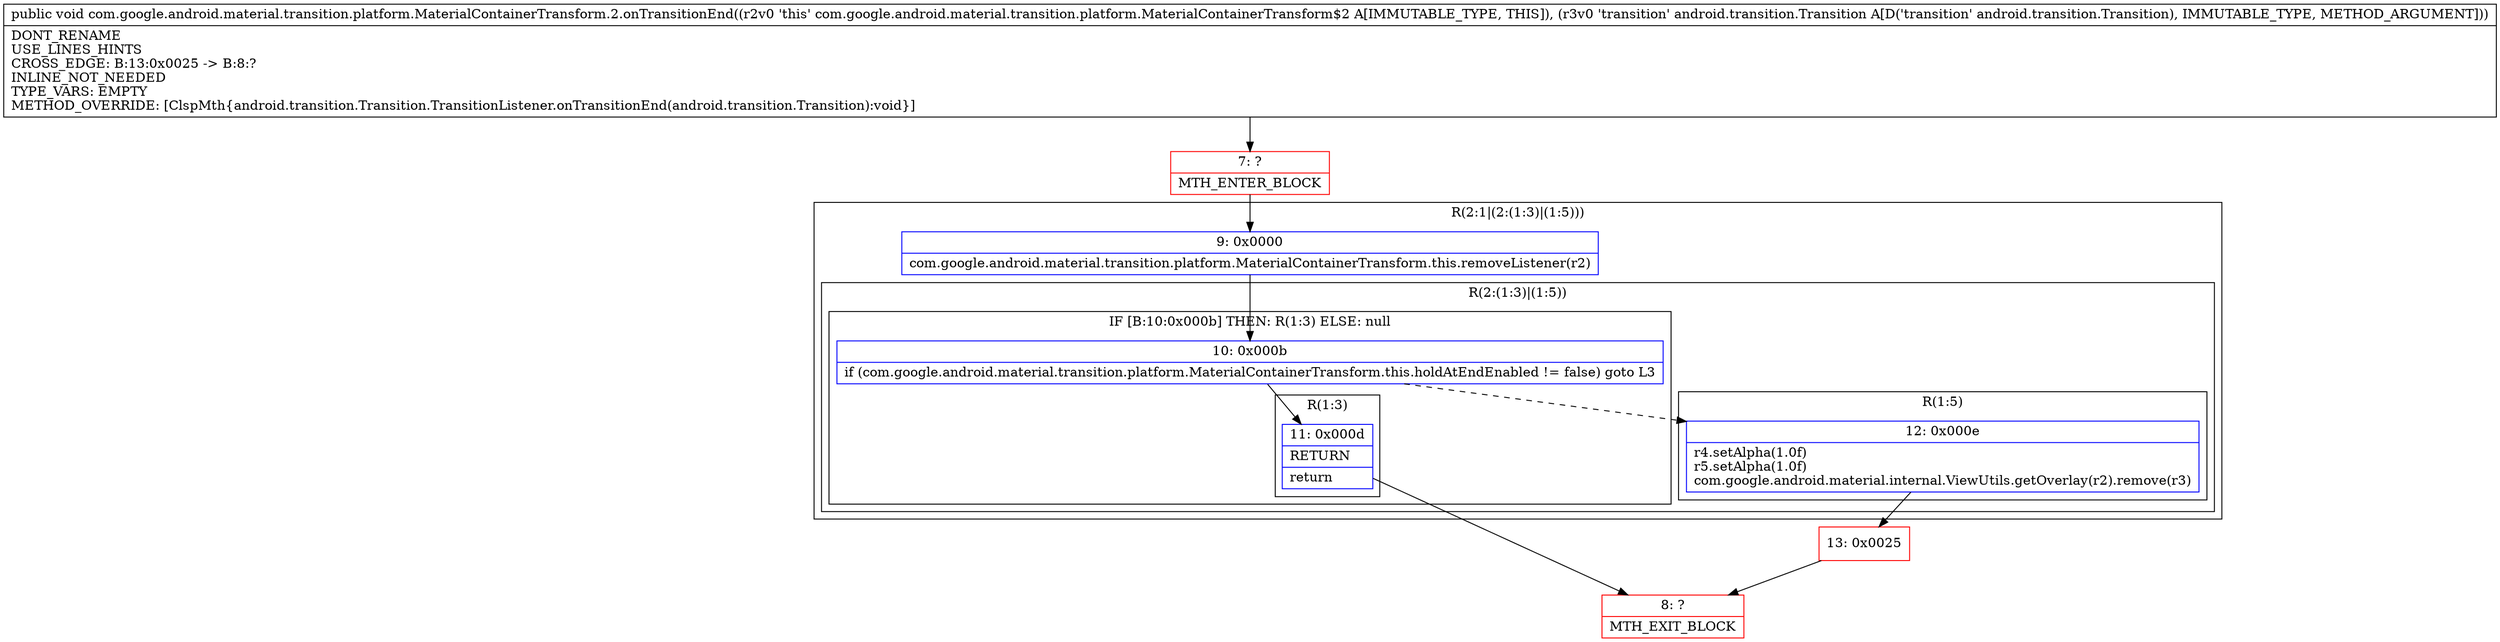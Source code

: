 digraph "CFG forcom.google.android.material.transition.platform.MaterialContainerTransform.2.onTransitionEnd(Landroid\/transition\/Transition;)V" {
subgraph cluster_Region_475168852 {
label = "R(2:1|(2:(1:3)|(1:5)))";
node [shape=record,color=blue];
Node_9 [shape=record,label="{9\:\ 0x0000|com.google.android.material.transition.platform.MaterialContainerTransform.this.removeListener(r2)\l}"];
subgraph cluster_Region_331563971 {
label = "R(2:(1:3)|(1:5))";
node [shape=record,color=blue];
subgraph cluster_IfRegion_1225692314 {
label = "IF [B:10:0x000b] THEN: R(1:3) ELSE: null";
node [shape=record,color=blue];
Node_10 [shape=record,label="{10\:\ 0x000b|if (com.google.android.material.transition.platform.MaterialContainerTransform.this.holdAtEndEnabled != false) goto L3\l}"];
subgraph cluster_Region_844407523 {
label = "R(1:3)";
node [shape=record,color=blue];
Node_11 [shape=record,label="{11\:\ 0x000d|RETURN\l|return\l}"];
}
}
subgraph cluster_Region_973919453 {
label = "R(1:5)";
node [shape=record,color=blue];
Node_12 [shape=record,label="{12\:\ 0x000e|r4.setAlpha(1.0f)\lr5.setAlpha(1.0f)\lcom.google.android.material.internal.ViewUtils.getOverlay(r2).remove(r3)\l}"];
}
}
}
Node_7 [shape=record,color=red,label="{7\:\ ?|MTH_ENTER_BLOCK\l}"];
Node_8 [shape=record,color=red,label="{8\:\ ?|MTH_EXIT_BLOCK\l}"];
Node_13 [shape=record,color=red,label="{13\:\ 0x0025}"];
MethodNode[shape=record,label="{public void com.google.android.material.transition.platform.MaterialContainerTransform.2.onTransitionEnd((r2v0 'this' com.google.android.material.transition.platform.MaterialContainerTransform$2 A[IMMUTABLE_TYPE, THIS]), (r3v0 'transition' android.transition.Transition A[D('transition' android.transition.Transition), IMMUTABLE_TYPE, METHOD_ARGUMENT]))  | DONT_RENAME\lUSE_LINES_HINTS\lCROSS_EDGE: B:13:0x0025 \-\> B:8:?\lINLINE_NOT_NEEDED\lTYPE_VARS: EMPTY\lMETHOD_OVERRIDE: [ClspMth\{android.transition.Transition.TransitionListener.onTransitionEnd(android.transition.Transition):void\}]\l}"];
MethodNode -> Node_7;Node_9 -> Node_10;
Node_10 -> Node_11;
Node_10 -> Node_12[style=dashed];
Node_11 -> Node_8;
Node_12 -> Node_13;
Node_7 -> Node_9;
Node_13 -> Node_8;
}

